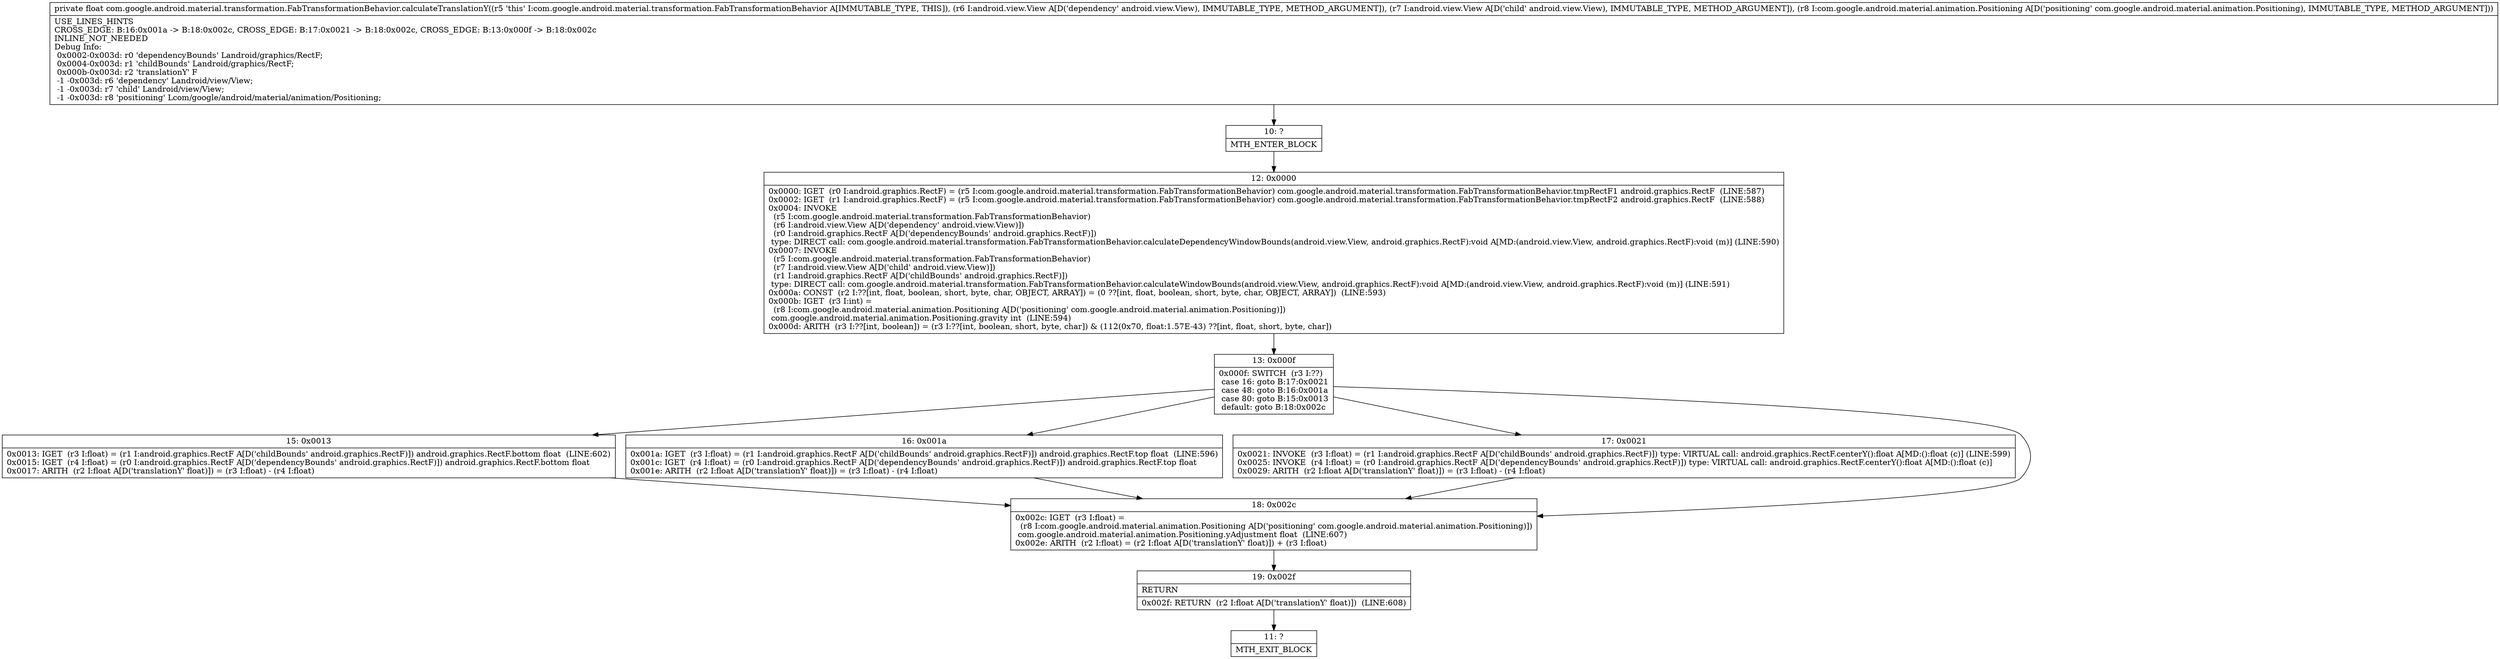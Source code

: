 digraph "CFG forcom.google.android.material.transformation.FabTransformationBehavior.calculateTranslationY(Landroid\/view\/View;Landroid\/view\/View;Lcom\/google\/android\/material\/animation\/Positioning;)F" {
Node_10 [shape=record,label="{10\:\ ?|MTH_ENTER_BLOCK\l}"];
Node_12 [shape=record,label="{12\:\ 0x0000|0x0000: IGET  (r0 I:android.graphics.RectF) = (r5 I:com.google.android.material.transformation.FabTransformationBehavior) com.google.android.material.transformation.FabTransformationBehavior.tmpRectF1 android.graphics.RectF  (LINE:587)\l0x0002: IGET  (r1 I:android.graphics.RectF) = (r5 I:com.google.android.material.transformation.FabTransformationBehavior) com.google.android.material.transformation.FabTransformationBehavior.tmpRectF2 android.graphics.RectF  (LINE:588)\l0x0004: INVOKE  \l  (r5 I:com.google.android.material.transformation.FabTransformationBehavior)\l  (r6 I:android.view.View A[D('dependency' android.view.View)])\l  (r0 I:android.graphics.RectF A[D('dependencyBounds' android.graphics.RectF)])\l type: DIRECT call: com.google.android.material.transformation.FabTransformationBehavior.calculateDependencyWindowBounds(android.view.View, android.graphics.RectF):void A[MD:(android.view.View, android.graphics.RectF):void (m)] (LINE:590)\l0x0007: INVOKE  \l  (r5 I:com.google.android.material.transformation.FabTransformationBehavior)\l  (r7 I:android.view.View A[D('child' android.view.View)])\l  (r1 I:android.graphics.RectF A[D('childBounds' android.graphics.RectF)])\l type: DIRECT call: com.google.android.material.transformation.FabTransformationBehavior.calculateWindowBounds(android.view.View, android.graphics.RectF):void A[MD:(android.view.View, android.graphics.RectF):void (m)] (LINE:591)\l0x000a: CONST  (r2 I:??[int, float, boolean, short, byte, char, OBJECT, ARRAY]) = (0 ??[int, float, boolean, short, byte, char, OBJECT, ARRAY])  (LINE:593)\l0x000b: IGET  (r3 I:int) = \l  (r8 I:com.google.android.material.animation.Positioning A[D('positioning' com.google.android.material.animation.Positioning)])\l com.google.android.material.animation.Positioning.gravity int  (LINE:594)\l0x000d: ARITH  (r3 I:??[int, boolean]) = (r3 I:??[int, boolean, short, byte, char]) & (112(0x70, float:1.57E\-43) ??[int, float, short, byte, char]) \l}"];
Node_13 [shape=record,label="{13\:\ 0x000f|0x000f: SWITCH  (r3 I:??)\l case 16: goto B:17:0x0021\l case 48: goto B:16:0x001a\l case 80: goto B:15:0x0013\l default: goto B:18:0x002c \l}"];
Node_15 [shape=record,label="{15\:\ 0x0013|0x0013: IGET  (r3 I:float) = (r1 I:android.graphics.RectF A[D('childBounds' android.graphics.RectF)]) android.graphics.RectF.bottom float  (LINE:602)\l0x0015: IGET  (r4 I:float) = (r0 I:android.graphics.RectF A[D('dependencyBounds' android.graphics.RectF)]) android.graphics.RectF.bottom float \l0x0017: ARITH  (r2 I:float A[D('translationY' float)]) = (r3 I:float) \- (r4 I:float) \l}"];
Node_16 [shape=record,label="{16\:\ 0x001a|0x001a: IGET  (r3 I:float) = (r1 I:android.graphics.RectF A[D('childBounds' android.graphics.RectF)]) android.graphics.RectF.top float  (LINE:596)\l0x001c: IGET  (r4 I:float) = (r0 I:android.graphics.RectF A[D('dependencyBounds' android.graphics.RectF)]) android.graphics.RectF.top float \l0x001e: ARITH  (r2 I:float A[D('translationY' float)]) = (r3 I:float) \- (r4 I:float) \l}"];
Node_17 [shape=record,label="{17\:\ 0x0021|0x0021: INVOKE  (r3 I:float) = (r1 I:android.graphics.RectF A[D('childBounds' android.graphics.RectF)]) type: VIRTUAL call: android.graphics.RectF.centerY():float A[MD:():float (c)] (LINE:599)\l0x0025: INVOKE  (r4 I:float) = (r0 I:android.graphics.RectF A[D('dependencyBounds' android.graphics.RectF)]) type: VIRTUAL call: android.graphics.RectF.centerY():float A[MD:():float (c)]\l0x0029: ARITH  (r2 I:float A[D('translationY' float)]) = (r3 I:float) \- (r4 I:float) \l}"];
Node_18 [shape=record,label="{18\:\ 0x002c|0x002c: IGET  (r3 I:float) = \l  (r8 I:com.google.android.material.animation.Positioning A[D('positioning' com.google.android.material.animation.Positioning)])\l com.google.android.material.animation.Positioning.yAdjustment float  (LINE:607)\l0x002e: ARITH  (r2 I:float) = (r2 I:float A[D('translationY' float)]) + (r3 I:float) \l}"];
Node_19 [shape=record,label="{19\:\ 0x002f|RETURN\l|0x002f: RETURN  (r2 I:float A[D('translationY' float)])  (LINE:608)\l}"];
Node_11 [shape=record,label="{11\:\ ?|MTH_EXIT_BLOCK\l}"];
MethodNode[shape=record,label="{private float com.google.android.material.transformation.FabTransformationBehavior.calculateTranslationY((r5 'this' I:com.google.android.material.transformation.FabTransformationBehavior A[IMMUTABLE_TYPE, THIS]), (r6 I:android.view.View A[D('dependency' android.view.View), IMMUTABLE_TYPE, METHOD_ARGUMENT]), (r7 I:android.view.View A[D('child' android.view.View), IMMUTABLE_TYPE, METHOD_ARGUMENT]), (r8 I:com.google.android.material.animation.Positioning A[D('positioning' com.google.android.material.animation.Positioning), IMMUTABLE_TYPE, METHOD_ARGUMENT]))  | USE_LINES_HINTS\lCROSS_EDGE: B:16:0x001a \-\> B:18:0x002c, CROSS_EDGE: B:17:0x0021 \-\> B:18:0x002c, CROSS_EDGE: B:13:0x000f \-\> B:18:0x002c\lINLINE_NOT_NEEDED\lDebug Info:\l  0x0002\-0x003d: r0 'dependencyBounds' Landroid\/graphics\/RectF;\l  0x0004\-0x003d: r1 'childBounds' Landroid\/graphics\/RectF;\l  0x000b\-0x003d: r2 'translationY' F\l  \-1 \-0x003d: r6 'dependency' Landroid\/view\/View;\l  \-1 \-0x003d: r7 'child' Landroid\/view\/View;\l  \-1 \-0x003d: r8 'positioning' Lcom\/google\/android\/material\/animation\/Positioning;\l}"];
MethodNode -> Node_10;Node_10 -> Node_12;
Node_12 -> Node_13;
Node_13 -> Node_15;
Node_13 -> Node_16;
Node_13 -> Node_17;
Node_13 -> Node_18;
Node_15 -> Node_18;
Node_16 -> Node_18;
Node_17 -> Node_18;
Node_18 -> Node_19;
Node_19 -> Node_11;
}


